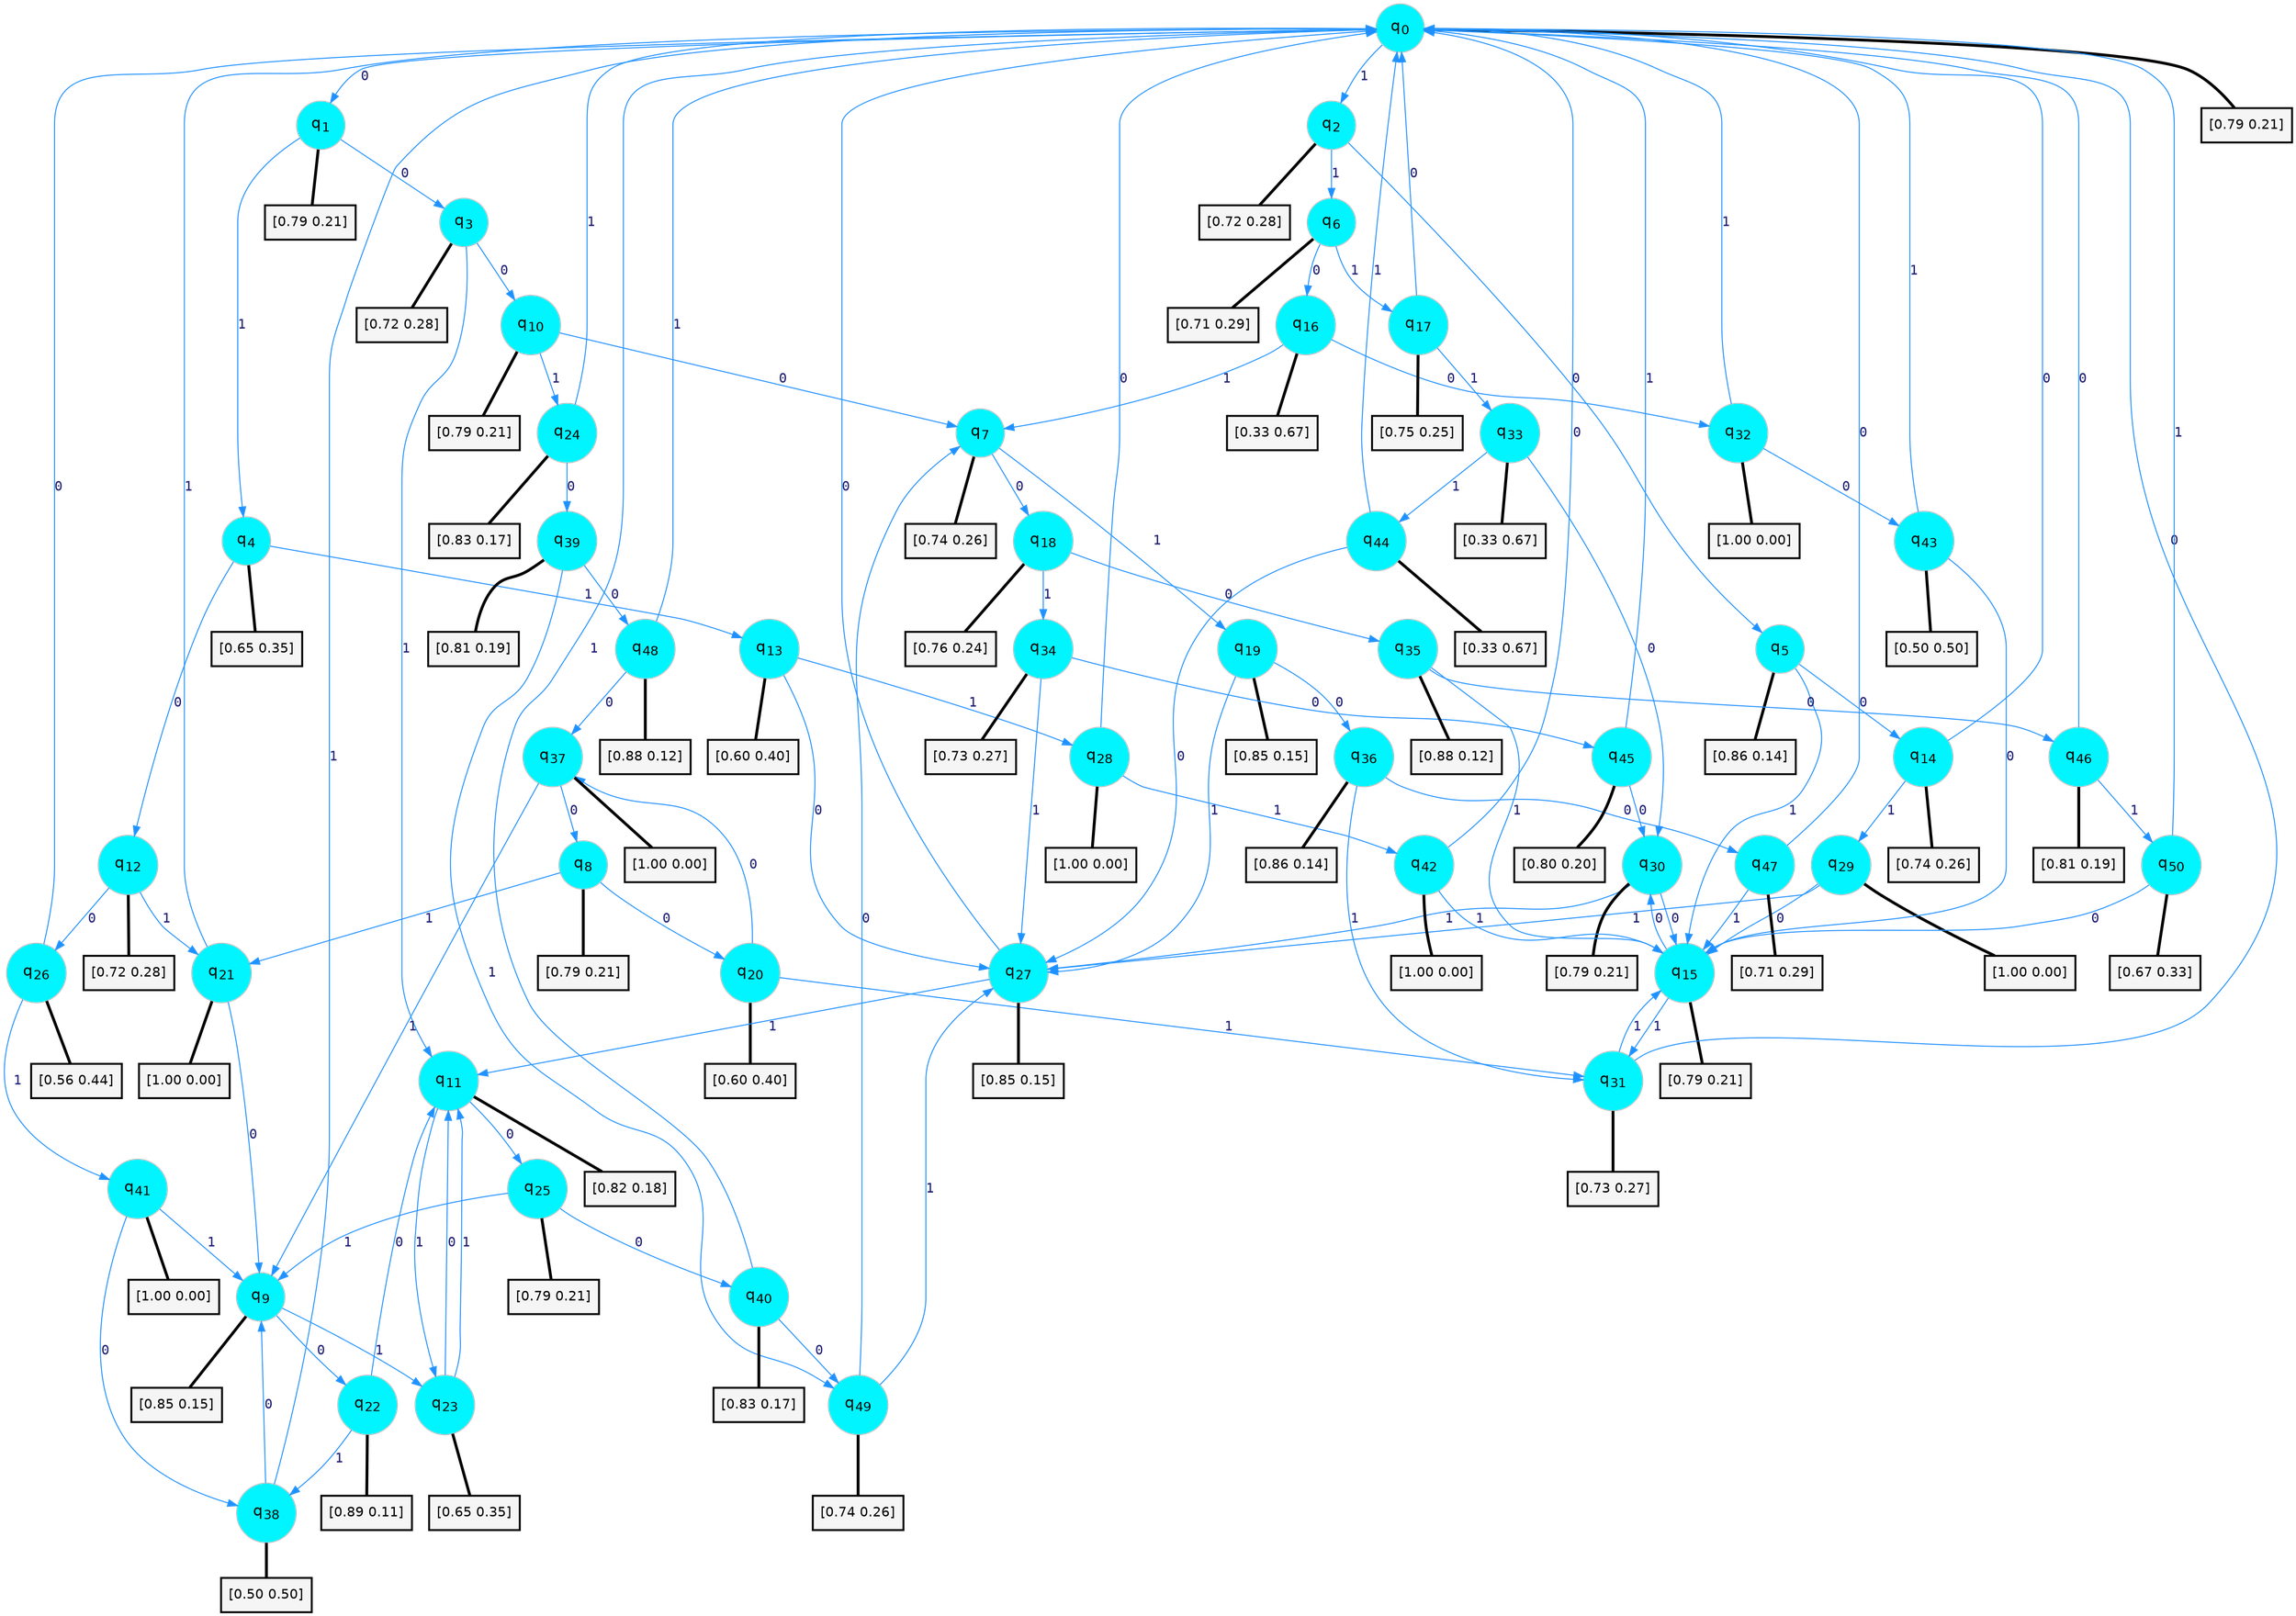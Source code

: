 digraph G {
graph [
bgcolor=transparent, dpi=300, rankdir=TD, size="40,25"];
node [
color=gray, fillcolor=turquoise1, fontcolor=black, fontname=Helvetica, fontsize=16, fontweight=bold, shape=circle, style=filled];
edge [
arrowsize=1, color=dodgerblue1, fontcolor=midnightblue, fontname=courier, fontweight=bold, penwidth=1, style=solid, weight=20];
0[label=<q<SUB>0</SUB>>];
1[label=<q<SUB>1</SUB>>];
2[label=<q<SUB>2</SUB>>];
3[label=<q<SUB>3</SUB>>];
4[label=<q<SUB>4</SUB>>];
5[label=<q<SUB>5</SUB>>];
6[label=<q<SUB>6</SUB>>];
7[label=<q<SUB>7</SUB>>];
8[label=<q<SUB>8</SUB>>];
9[label=<q<SUB>9</SUB>>];
10[label=<q<SUB>10</SUB>>];
11[label=<q<SUB>11</SUB>>];
12[label=<q<SUB>12</SUB>>];
13[label=<q<SUB>13</SUB>>];
14[label=<q<SUB>14</SUB>>];
15[label=<q<SUB>15</SUB>>];
16[label=<q<SUB>16</SUB>>];
17[label=<q<SUB>17</SUB>>];
18[label=<q<SUB>18</SUB>>];
19[label=<q<SUB>19</SUB>>];
20[label=<q<SUB>20</SUB>>];
21[label=<q<SUB>21</SUB>>];
22[label=<q<SUB>22</SUB>>];
23[label=<q<SUB>23</SUB>>];
24[label=<q<SUB>24</SUB>>];
25[label=<q<SUB>25</SUB>>];
26[label=<q<SUB>26</SUB>>];
27[label=<q<SUB>27</SUB>>];
28[label=<q<SUB>28</SUB>>];
29[label=<q<SUB>29</SUB>>];
30[label=<q<SUB>30</SUB>>];
31[label=<q<SUB>31</SUB>>];
32[label=<q<SUB>32</SUB>>];
33[label=<q<SUB>33</SUB>>];
34[label=<q<SUB>34</SUB>>];
35[label=<q<SUB>35</SUB>>];
36[label=<q<SUB>36</SUB>>];
37[label=<q<SUB>37</SUB>>];
38[label=<q<SUB>38</SUB>>];
39[label=<q<SUB>39</SUB>>];
40[label=<q<SUB>40</SUB>>];
41[label=<q<SUB>41</SUB>>];
42[label=<q<SUB>42</SUB>>];
43[label=<q<SUB>43</SUB>>];
44[label=<q<SUB>44</SUB>>];
45[label=<q<SUB>45</SUB>>];
46[label=<q<SUB>46</SUB>>];
47[label=<q<SUB>47</SUB>>];
48[label=<q<SUB>48</SUB>>];
49[label=<q<SUB>49</SUB>>];
50[label=<q<SUB>50</SUB>>];
51[label="[0.79 0.21]", shape=box,fontcolor=black, fontname=Helvetica, fontsize=14, penwidth=2, fillcolor=whitesmoke,color=black];
52[label="[0.79 0.21]", shape=box,fontcolor=black, fontname=Helvetica, fontsize=14, penwidth=2, fillcolor=whitesmoke,color=black];
53[label="[0.72 0.28]", shape=box,fontcolor=black, fontname=Helvetica, fontsize=14, penwidth=2, fillcolor=whitesmoke,color=black];
54[label="[0.72 0.28]", shape=box,fontcolor=black, fontname=Helvetica, fontsize=14, penwidth=2, fillcolor=whitesmoke,color=black];
55[label="[0.65 0.35]", shape=box,fontcolor=black, fontname=Helvetica, fontsize=14, penwidth=2, fillcolor=whitesmoke,color=black];
56[label="[0.86 0.14]", shape=box,fontcolor=black, fontname=Helvetica, fontsize=14, penwidth=2, fillcolor=whitesmoke,color=black];
57[label="[0.71 0.29]", shape=box,fontcolor=black, fontname=Helvetica, fontsize=14, penwidth=2, fillcolor=whitesmoke,color=black];
58[label="[0.74 0.26]", shape=box,fontcolor=black, fontname=Helvetica, fontsize=14, penwidth=2, fillcolor=whitesmoke,color=black];
59[label="[0.79 0.21]", shape=box,fontcolor=black, fontname=Helvetica, fontsize=14, penwidth=2, fillcolor=whitesmoke,color=black];
60[label="[0.85 0.15]", shape=box,fontcolor=black, fontname=Helvetica, fontsize=14, penwidth=2, fillcolor=whitesmoke,color=black];
61[label="[0.79 0.21]", shape=box,fontcolor=black, fontname=Helvetica, fontsize=14, penwidth=2, fillcolor=whitesmoke,color=black];
62[label="[0.82 0.18]", shape=box,fontcolor=black, fontname=Helvetica, fontsize=14, penwidth=2, fillcolor=whitesmoke,color=black];
63[label="[0.72 0.28]", shape=box,fontcolor=black, fontname=Helvetica, fontsize=14, penwidth=2, fillcolor=whitesmoke,color=black];
64[label="[0.60 0.40]", shape=box,fontcolor=black, fontname=Helvetica, fontsize=14, penwidth=2, fillcolor=whitesmoke,color=black];
65[label="[0.74 0.26]", shape=box,fontcolor=black, fontname=Helvetica, fontsize=14, penwidth=2, fillcolor=whitesmoke,color=black];
66[label="[0.79 0.21]", shape=box,fontcolor=black, fontname=Helvetica, fontsize=14, penwidth=2, fillcolor=whitesmoke,color=black];
67[label="[0.33 0.67]", shape=box,fontcolor=black, fontname=Helvetica, fontsize=14, penwidth=2, fillcolor=whitesmoke,color=black];
68[label="[0.75 0.25]", shape=box,fontcolor=black, fontname=Helvetica, fontsize=14, penwidth=2, fillcolor=whitesmoke,color=black];
69[label="[0.76 0.24]", shape=box,fontcolor=black, fontname=Helvetica, fontsize=14, penwidth=2, fillcolor=whitesmoke,color=black];
70[label="[0.85 0.15]", shape=box,fontcolor=black, fontname=Helvetica, fontsize=14, penwidth=2, fillcolor=whitesmoke,color=black];
71[label="[0.60 0.40]", shape=box,fontcolor=black, fontname=Helvetica, fontsize=14, penwidth=2, fillcolor=whitesmoke,color=black];
72[label="[1.00 0.00]", shape=box,fontcolor=black, fontname=Helvetica, fontsize=14, penwidth=2, fillcolor=whitesmoke,color=black];
73[label="[0.89 0.11]", shape=box,fontcolor=black, fontname=Helvetica, fontsize=14, penwidth=2, fillcolor=whitesmoke,color=black];
74[label="[0.65 0.35]", shape=box,fontcolor=black, fontname=Helvetica, fontsize=14, penwidth=2, fillcolor=whitesmoke,color=black];
75[label="[0.83 0.17]", shape=box,fontcolor=black, fontname=Helvetica, fontsize=14, penwidth=2, fillcolor=whitesmoke,color=black];
76[label="[0.79 0.21]", shape=box,fontcolor=black, fontname=Helvetica, fontsize=14, penwidth=2, fillcolor=whitesmoke,color=black];
77[label="[0.56 0.44]", shape=box,fontcolor=black, fontname=Helvetica, fontsize=14, penwidth=2, fillcolor=whitesmoke,color=black];
78[label="[0.85 0.15]", shape=box,fontcolor=black, fontname=Helvetica, fontsize=14, penwidth=2, fillcolor=whitesmoke,color=black];
79[label="[1.00 0.00]", shape=box,fontcolor=black, fontname=Helvetica, fontsize=14, penwidth=2, fillcolor=whitesmoke,color=black];
80[label="[1.00 0.00]", shape=box,fontcolor=black, fontname=Helvetica, fontsize=14, penwidth=2, fillcolor=whitesmoke,color=black];
81[label="[0.79 0.21]", shape=box,fontcolor=black, fontname=Helvetica, fontsize=14, penwidth=2, fillcolor=whitesmoke,color=black];
82[label="[0.73 0.27]", shape=box,fontcolor=black, fontname=Helvetica, fontsize=14, penwidth=2, fillcolor=whitesmoke,color=black];
83[label="[1.00 0.00]", shape=box,fontcolor=black, fontname=Helvetica, fontsize=14, penwidth=2, fillcolor=whitesmoke,color=black];
84[label="[0.33 0.67]", shape=box,fontcolor=black, fontname=Helvetica, fontsize=14, penwidth=2, fillcolor=whitesmoke,color=black];
85[label="[0.73 0.27]", shape=box,fontcolor=black, fontname=Helvetica, fontsize=14, penwidth=2, fillcolor=whitesmoke,color=black];
86[label="[0.88 0.12]", shape=box,fontcolor=black, fontname=Helvetica, fontsize=14, penwidth=2, fillcolor=whitesmoke,color=black];
87[label="[0.86 0.14]", shape=box,fontcolor=black, fontname=Helvetica, fontsize=14, penwidth=2, fillcolor=whitesmoke,color=black];
88[label="[1.00 0.00]", shape=box,fontcolor=black, fontname=Helvetica, fontsize=14, penwidth=2, fillcolor=whitesmoke,color=black];
89[label="[0.50 0.50]", shape=box,fontcolor=black, fontname=Helvetica, fontsize=14, penwidth=2, fillcolor=whitesmoke,color=black];
90[label="[0.81 0.19]", shape=box,fontcolor=black, fontname=Helvetica, fontsize=14, penwidth=2, fillcolor=whitesmoke,color=black];
91[label="[0.83 0.17]", shape=box,fontcolor=black, fontname=Helvetica, fontsize=14, penwidth=2, fillcolor=whitesmoke,color=black];
92[label="[1.00 0.00]", shape=box,fontcolor=black, fontname=Helvetica, fontsize=14, penwidth=2, fillcolor=whitesmoke,color=black];
93[label="[1.00 0.00]", shape=box,fontcolor=black, fontname=Helvetica, fontsize=14, penwidth=2, fillcolor=whitesmoke,color=black];
94[label="[0.50 0.50]", shape=box,fontcolor=black, fontname=Helvetica, fontsize=14, penwidth=2, fillcolor=whitesmoke,color=black];
95[label="[0.33 0.67]", shape=box,fontcolor=black, fontname=Helvetica, fontsize=14, penwidth=2, fillcolor=whitesmoke,color=black];
96[label="[0.80 0.20]", shape=box,fontcolor=black, fontname=Helvetica, fontsize=14, penwidth=2, fillcolor=whitesmoke,color=black];
97[label="[0.81 0.19]", shape=box,fontcolor=black, fontname=Helvetica, fontsize=14, penwidth=2, fillcolor=whitesmoke,color=black];
98[label="[0.71 0.29]", shape=box,fontcolor=black, fontname=Helvetica, fontsize=14, penwidth=2, fillcolor=whitesmoke,color=black];
99[label="[0.88 0.12]", shape=box,fontcolor=black, fontname=Helvetica, fontsize=14, penwidth=2, fillcolor=whitesmoke,color=black];
100[label="[0.74 0.26]", shape=box,fontcolor=black, fontname=Helvetica, fontsize=14, penwidth=2, fillcolor=whitesmoke,color=black];
101[label="[0.67 0.33]", shape=box,fontcolor=black, fontname=Helvetica, fontsize=14, penwidth=2, fillcolor=whitesmoke,color=black];
0->1 [label=0];
0->2 [label=1];
0->51 [arrowhead=none, penwidth=3,color=black];
1->3 [label=0];
1->4 [label=1];
1->52 [arrowhead=none, penwidth=3,color=black];
2->5 [label=0];
2->6 [label=1];
2->53 [arrowhead=none, penwidth=3,color=black];
3->10 [label=0];
3->11 [label=1];
3->54 [arrowhead=none, penwidth=3,color=black];
4->12 [label=0];
4->13 [label=1];
4->55 [arrowhead=none, penwidth=3,color=black];
5->14 [label=0];
5->15 [label=1];
5->56 [arrowhead=none, penwidth=3,color=black];
6->16 [label=0];
6->17 [label=1];
6->57 [arrowhead=none, penwidth=3,color=black];
7->18 [label=0];
7->19 [label=1];
7->58 [arrowhead=none, penwidth=3,color=black];
8->20 [label=0];
8->21 [label=1];
8->59 [arrowhead=none, penwidth=3,color=black];
9->22 [label=0];
9->23 [label=1];
9->60 [arrowhead=none, penwidth=3,color=black];
10->7 [label=0];
10->24 [label=1];
10->61 [arrowhead=none, penwidth=3,color=black];
11->25 [label=0];
11->23 [label=1];
11->62 [arrowhead=none, penwidth=3,color=black];
12->26 [label=0];
12->21 [label=1];
12->63 [arrowhead=none, penwidth=3,color=black];
13->27 [label=0];
13->28 [label=1];
13->64 [arrowhead=none, penwidth=3,color=black];
14->0 [label=0];
14->29 [label=1];
14->65 [arrowhead=none, penwidth=3,color=black];
15->30 [label=0];
15->31 [label=1];
15->66 [arrowhead=none, penwidth=3,color=black];
16->32 [label=0];
16->7 [label=1];
16->67 [arrowhead=none, penwidth=3,color=black];
17->0 [label=0];
17->33 [label=1];
17->68 [arrowhead=none, penwidth=3,color=black];
18->35 [label=0];
18->34 [label=1];
18->69 [arrowhead=none, penwidth=3,color=black];
19->36 [label=0];
19->27 [label=1];
19->70 [arrowhead=none, penwidth=3,color=black];
20->37 [label=0];
20->31 [label=1];
20->71 [arrowhead=none, penwidth=3,color=black];
21->9 [label=0];
21->0 [label=1];
21->72 [arrowhead=none, penwidth=3,color=black];
22->11 [label=0];
22->38 [label=1];
22->73 [arrowhead=none, penwidth=3,color=black];
23->11 [label=0];
23->11 [label=1];
23->74 [arrowhead=none, penwidth=3,color=black];
24->39 [label=0];
24->0 [label=1];
24->75 [arrowhead=none, penwidth=3,color=black];
25->40 [label=0];
25->9 [label=1];
25->76 [arrowhead=none, penwidth=3,color=black];
26->0 [label=0];
26->41 [label=1];
26->77 [arrowhead=none, penwidth=3,color=black];
27->0 [label=0];
27->11 [label=1];
27->78 [arrowhead=none, penwidth=3,color=black];
28->0 [label=0];
28->42 [label=1];
28->79 [arrowhead=none, penwidth=3,color=black];
29->15 [label=0];
29->27 [label=1];
29->80 [arrowhead=none, penwidth=3,color=black];
30->15 [label=0];
30->27 [label=1];
30->81 [arrowhead=none, penwidth=3,color=black];
31->0 [label=0];
31->15 [label=1];
31->82 [arrowhead=none, penwidth=3,color=black];
32->43 [label=0];
32->0 [label=1];
32->83 [arrowhead=none, penwidth=3,color=black];
33->30 [label=0];
33->44 [label=1];
33->84 [arrowhead=none, penwidth=3,color=black];
34->45 [label=0];
34->27 [label=1];
34->85 [arrowhead=none, penwidth=3,color=black];
35->46 [label=0];
35->15 [label=1];
35->86 [arrowhead=none, penwidth=3,color=black];
36->47 [label=0];
36->31 [label=1];
36->87 [arrowhead=none, penwidth=3,color=black];
37->8 [label=0];
37->9 [label=1];
37->88 [arrowhead=none, penwidth=3,color=black];
38->9 [label=0];
38->0 [label=1];
38->89 [arrowhead=none, penwidth=3,color=black];
39->48 [label=0];
39->49 [label=1];
39->90 [arrowhead=none, penwidth=3,color=black];
40->49 [label=0];
40->0 [label=1];
40->91 [arrowhead=none, penwidth=3,color=black];
41->38 [label=0];
41->9 [label=1];
41->92 [arrowhead=none, penwidth=3,color=black];
42->0 [label=0];
42->15 [label=1];
42->93 [arrowhead=none, penwidth=3,color=black];
43->15 [label=0];
43->0 [label=1];
43->94 [arrowhead=none, penwidth=3,color=black];
44->27 [label=0];
44->0 [label=1];
44->95 [arrowhead=none, penwidth=3,color=black];
45->30 [label=0];
45->0 [label=1];
45->96 [arrowhead=none, penwidth=3,color=black];
46->0 [label=0];
46->50 [label=1];
46->97 [arrowhead=none, penwidth=3,color=black];
47->0 [label=0];
47->15 [label=1];
47->98 [arrowhead=none, penwidth=3,color=black];
48->37 [label=0];
48->0 [label=1];
48->99 [arrowhead=none, penwidth=3,color=black];
49->7 [label=0];
49->27 [label=1];
49->100 [arrowhead=none, penwidth=3,color=black];
50->15 [label=0];
50->0 [label=1];
50->101 [arrowhead=none, penwidth=3,color=black];
}
